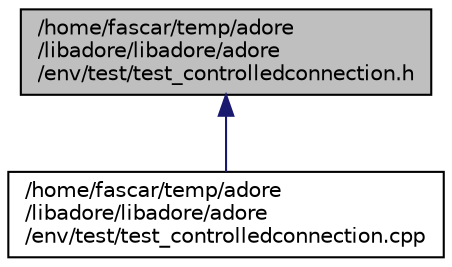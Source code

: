 digraph "/home/fascar/temp/adore/libadore/libadore/adore/env/test/test_controlledconnection.h"
{
 // LATEX_PDF_SIZE
  edge [fontname="Helvetica",fontsize="10",labelfontname="Helvetica",labelfontsize="10"];
  node [fontname="Helvetica",fontsize="10",shape=record];
  Node1 [label="/home/fascar/temp/adore\l/libadore/libadore/adore\l/env/test/test_controlledconnection.h",height=0.2,width=0.4,color="black", fillcolor="grey75", style="filled", fontcolor="black",tooltip=" "];
  Node1 -> Node2 [dir="back",color="midnightblue",fontsize="10",style="solid",fontname="Helvetica"];
  Node2 [label="/home/fascar/temp/adore\l/libadore/libadore/adore\l/env/test/test_controlledconnection.cpp",height=0.2,width=0.4,color="black", fillcolor="white", style="filled",URL="$test__controlledconnection_8cpp.html",tooltip=" "];
}
